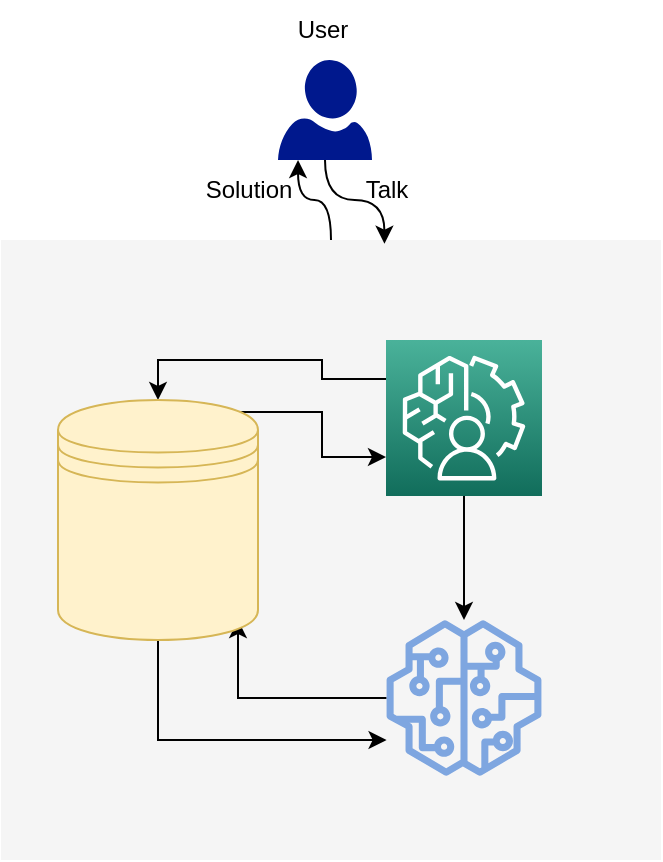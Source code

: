 <mxfile version="21.1.0" type="github">
  <diagram name="Page-1" id="R2RLw2f-_EB18nDPJjpL">
    <mxGraphModel dx="1077" dy="606" grid="1" gridSize="10" guides="1" tooltips="1" connect="1" arrows="1" fold="1" page="1" pageScale="1" pageWidth="827" pageHeight="1169" math="0" shadow="0">
      <root>
        <mxCell id="0" />
        <mxCell id="1" parent="0" />
        <mxCell id="riVmELEoJKBYG4qQqgdV-14" style="edgeStyle=orthogonalEdgeStyle;rounded=0;orthogonalLoop=1;jettySize=auto;html=1;entryX=0.213;entryY=1;entryDx=0;entryDy=0;entryPerimeter=0;curved=1;" edge="1" parent="1" source="riVmELEoJKBYG4qQqgdV-10" target="riVmELEoJKBYG4qQqgdV-3">
          <mxGeometry relative="1" as="geometry" />
        </mxCell>
        <mxCell id="riVmELEoJKBYG4qQqgdV-10" value="" style="rounded=0;whiteSpace=wrap;html=1;fillColor=#f5f5f5;fontColor=#333333;strokeColor=none;" vertex="1" parent="1">
          <mxGeometry x="221.5" y="190" width="330" height="310" as="geometry" />
        </mxCell>
        <mxCell id="riVmELEoJKBYG4qQqgdV-2" value="User" style="text;html=1;align=center;verticalAlign=middle;resizable=0;points=[];autosize=1;strokeColor=none;fillColor=none;" vertex="1" parent="1">
          <mxGeometry x="357" y="70" width="50" height="30" as="geometry" />
        </mxCell>
        <mxCell id="riVmELEoJKBYG4qQqgdV-13" style="edgeStyle=orthogonalEdgeStyle;rounded=0;orthogonalLoop=1;jettySize=auto;html=1;entryX=0.581;entryY=0.006;entryDx=0;entryDy=0;entryPerimeter=0;curved=1;" edge="1" parent="1" source="riVmELEoJKBYG4qQqgdV-3" target="riVmELEoJKBYG4qQqgdV-10">
          <mxGeometry relative="1" as="geometry" />
        </mxCell>
        <mxCell id="riVmELEoJKBYG4qQqgdV-3" value="" style="sketch=0;aspect=fixed;pointerEvents=1;shadow=0;dashed=0;html=1;strokeColor=none;labelPosition=center;verticalLabelPosition=bottom;verticalAlign=top;align=center;fillColor=#00188D;shape=mxgraph.azure.user" vertex="1" parent="1">
          <mxGeometry x="360" y="100" width="47" height="50" as="geometry" />
        </mxCell>
        <mxCell id="riVmELEoJKBYG4qQqgdV-17" style="edgeStyle=orthogonalEdgeStyle;rounded=0;orthogonalLoop=1;jettySize=auto;html=1;entryX=0.5;entryY=0;entryDx=0;entryDy=0;exitX=0;exitY=0.25;exitDx=0;exitDy=0;exitPerimeter=0;" edge="1" parent="1" source="riVmELEoJKBYG4qQqgdV-5" target="riVmELEoJKBYG4qQqgdV-7">
          <mxGeometry relative="1" as="geometry" />
        </mxCell>
        <mxCell id="riVmELEoJKBYG4qQqgdV-21" style="edgeStyle=orthogonalEdgeStyle;rounded=0;orthogonalLoop=1;jettySize=auto;html=1;" edge="1" parent="1" source="riVmELEoJKBYG4qQqgdV-5" target="riVmELEoJKBYG4qQqgdV-6">
          <mxGeometry relative="1" as="geometry" />
        </mxCell>
        <mxCell id="riVmELEoJKBYG4qQqgdV-5" value="" style="sketch=0;points=[[0,0,0],[0.25,0,0],[0.5,0,0],[0.75,0,0],[1,0,0],[0,1,0],[0.25,1,0],[0.5,1,0],[0.75,1,0],[1,1,0],[0,0.25,0],[0,0.5,0],[0,0.75,0],[1,0.25,0],[1,0.5,0],[1,0.75,0]];outlineConnect=0;fontColor=#232F3E;gradientColor=#4AB29A;gradientDirection=north;fillColor=#116D5B;strokeColor=#ffffff;dashed=0;verticalLabelPosition=bottom;verticalAlign=top;align=center;html=1;fontSize=12;fontStyle=0;aspect=fixed;shape=mxgraph.aws4.resourceIcon;resIcon=mxgraph.aws4.augmented_ai;" vertex="1" parent="1">
          <mxGeometry x="414" y="240" width="78" height="78" as="geometry" />
        </mxCell>
        <mxCell id="riVmELEoJKBYG4qQqgdV-19" style="edgeStyle=orthogonalEdgeStyle;rounded=0;orthogonalLoop=1;jettySize=auto;html=1;" edge="1" parent="1" source="riVmELEoJKBYG4qQqgdV-6">
          <mxGeometry relative="1" as="geometry">
            <mxPoint x="340" y="380" as="targetPoint" />
            <Array as="points">
              <mxPoint x="340" y="419" />
              <mxPoint x="340" y="384" />
            </Array>
          </mxGeometry>
        </mxCell>
        <mxCell id="riVmELEoJKBYG4qQqgdV-6" value="" style="sketch=0;outlineConnect=0;fontColor=#232F3E;gradientColor=none;fillColor=#7EA6E0;strokeColor=none;dashed=0;verticalLabelPosition=bottom;verticalAlign=top;align=center;html=1;fontSize=12;fontStyle=0;aspect=fixed;pointerEvents=1;shape=mxgraph.aws4.sagemaker_model;" vertex="1" parent="1">
          <mxGeometry x="414" y="380" width="78" height="78" as="geometry" />
        </mxCell>
        <mxCell id="riVmELEoJKBYG4qQqgdV-18" style="edgeStyle=orthogonalEdgeStyle;rounded=0;orthogonalLoop=1;jettySize=auto;html=1;exitX=0.85;exitY=0.05;exitDx=0;exitDy=0;exitPerimeter=0;entryX=0;entryY=0.75;entryDx=0;entryDy=0;entryPerimeter=0;" edge="1" parent="1" source="riVmELEoJKBYG4qQqgdV-7" target="riVmELEoJKBYG4qQqgdV-5">
          <mxGeometry relative="1" as="geometry" />
        </mxCell>
        <mxCell id="riVmELEoJKBYG4qQqgdV-20" style="edgeStyle=orthogonalEdgeStyle;rounded=0;orthogonalLoop=1;jettySize=auto;html=1;exitX=0.5;exitY=1;exitDx=0;exitDy=0;" edge="1" parent="1" source="riVmELEoJKBYG4qQqgdV-7" target="riVmELEoJKBYG4qQqgdV-6">
          <mxGeometry relative="1" as="geometry">
            <Array as="points">
              <mxPoint x="300" y="440" />
            </Array>
          </mxGeometry>
        </mxCell>
        <mxCell id="riVmELEoJKBYG4qQqgdV-7" value="" style="shape=datastore;html=1;labelPosition=center;verticalLabelPosition=bottom;align=center;verticalAlign=top;fillColor=#fff2cc;strokeColor=#d6b656;" vertex="1" parent="1">
          <mxGeometry x="250" y="270" width="100" height="120" as="geometry" />
        </mxCell>
        <mxCell id="riVmELEoJKBYG4qQqgdV-12" value="" style="shape=image;html=1;verticalAlign=top;verticalLabelPosition=bottom;labelBackgroundColor=#ffffff;imageAspect=0;image=https://cdn4.iconfinder.com/data/icons/essential-app-2/16/chat-conversation-message-talk-128.png;imageBackground=none;" vertex="1" parent="1">
          <mxGeometry x="407" y="90" width="50" height="40" as="geometry" />
        </mxCell>
        <mxCell id="riVmELEoJKBYG4qQqgdV-15" value="Talk" style="text;html=1;align=center;verticalAlign=middle;resizable=0;points=[];autosize=1;strokeColor=none;fillColor=none;" vertex="1" parent="1">
          <mxGeometry x="394" y="150" width="40" height="30" as="geometry" />
        </mxCell>
        <mxCell id="riVmELEoJKBYG4qQqgdV-16" value="Solution" style="text;html=1;align=center;verticalAlign=middle;resizable=0;points=[];autosize=1;strokeColor=none;fillColor=none;" vertex="1" parent="1">
          <mxGeometry x="310" y="150" width="70" height="30" as="geometry" />
        </mxCell>
      </root>
    </mxGraphModel>
  </diagram>
</mxfile>
